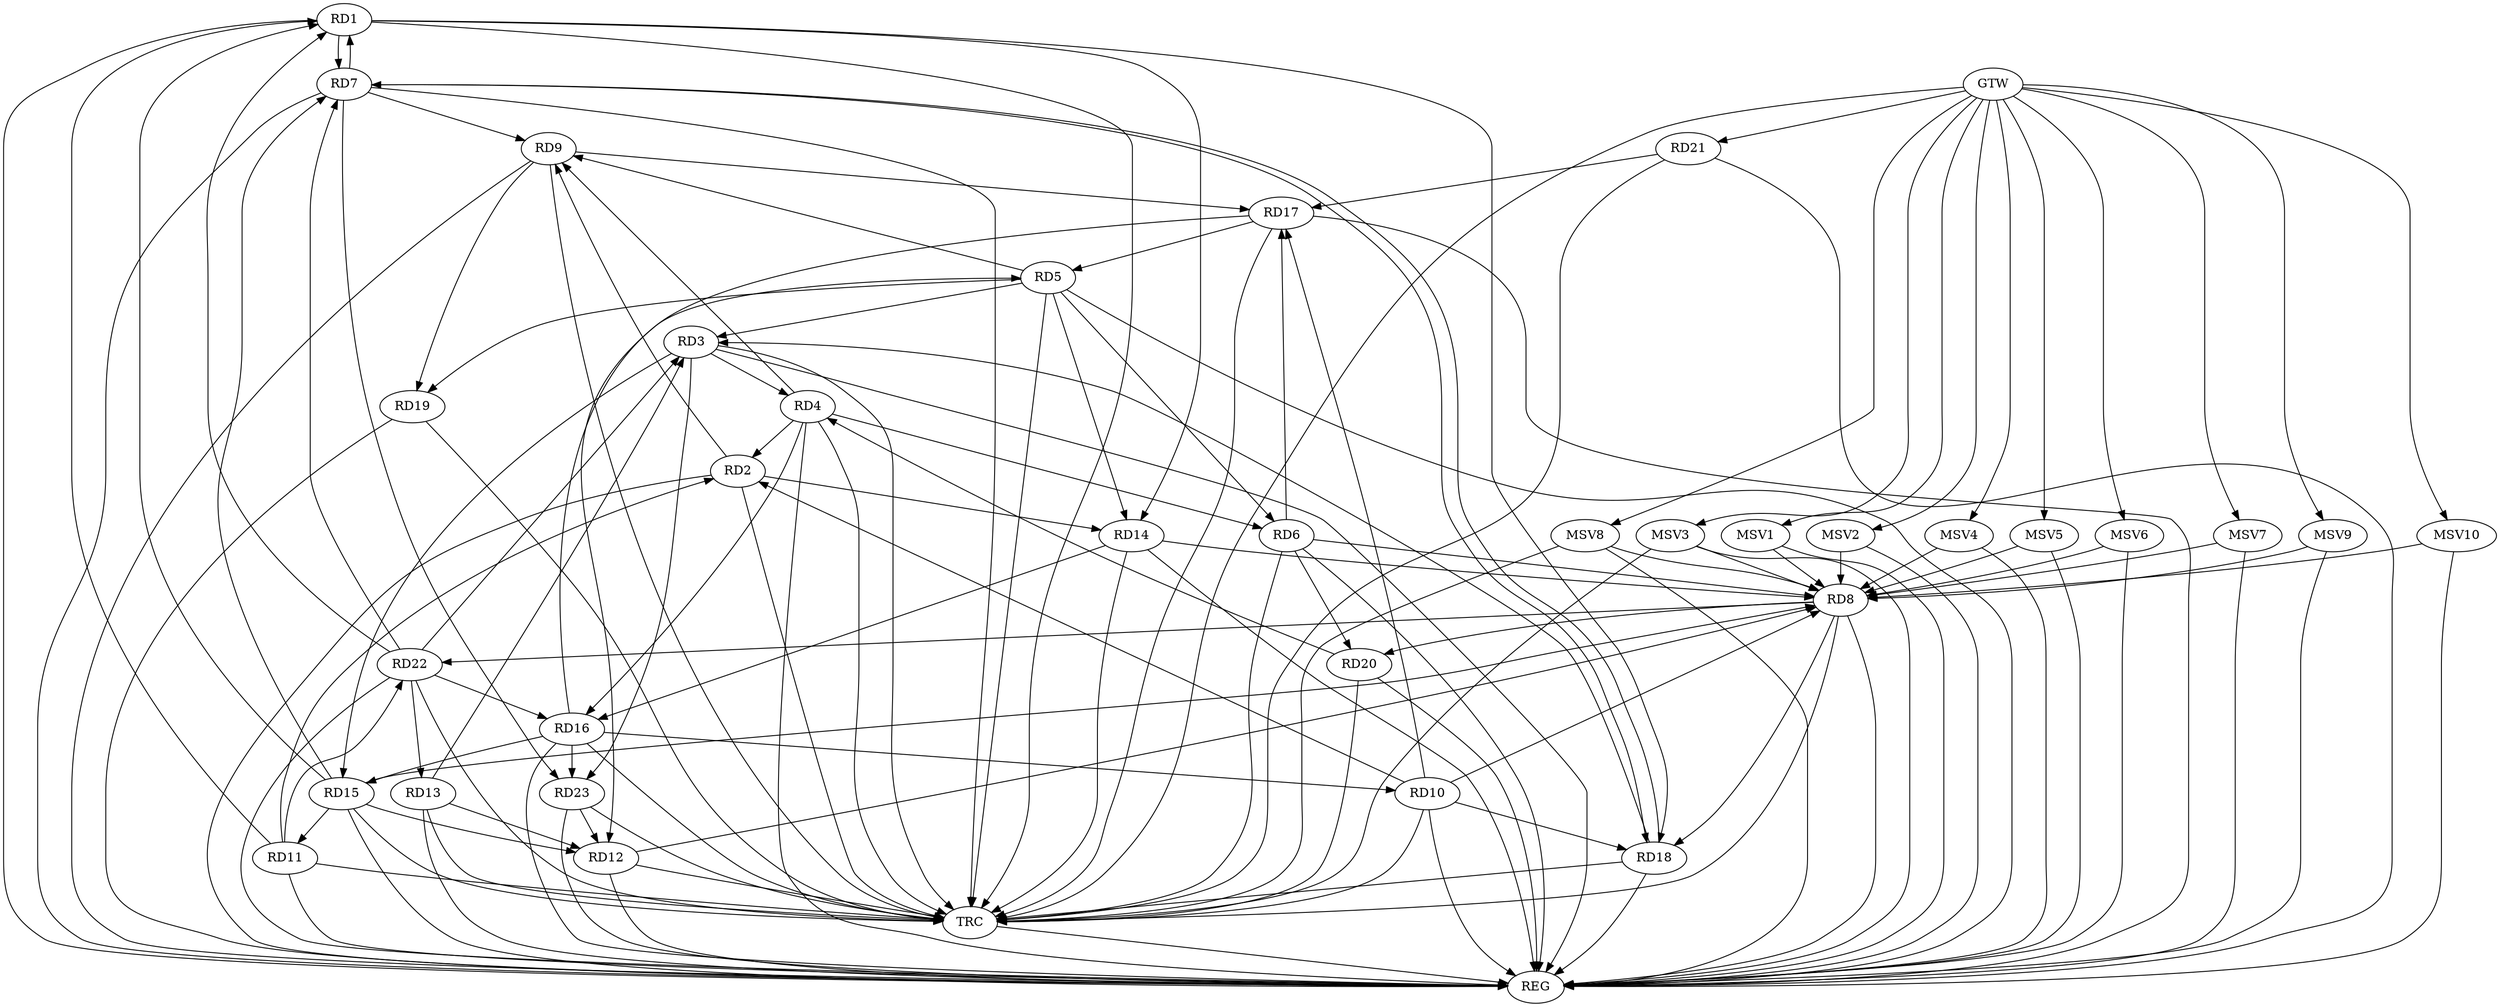 strict digraph G {
  RD1 [ label="RD1" ];
  RD2 [ label="RD2" ];
  RD3 [ label="RD3" ];
  RD4 [ label="RD4" ];
  RD5 [ label="RD5" ];
  RD6 [ label="RD6" ];
  RD7 [ label="RD7" ];
  RD8 [ label="RD8" ];
  RD9 [ label="RD9" ];
  RD10 [ label="RD10" ];
  RD11 [ label="RD11" ];
  RD12 [ label="RD12" ];
  RD13 [ label="RD13" ];
  RD14 [ label="RD14" ];
  RD15 [ label="RD15" ];
  RD16 [ label="RD16" ];
  RD17 [ label="RD17" ];
  RD18 [ label="RD18" ];
  RD19 [ label="RD19" ];
  RD20 [ label="RD20" ];
  RD21 [ label="RD21" ];
  RD22 [ label="RD22" ];
  RD23 [ label="RD23" ];
  GTW [ label="GTW" ];
  REG [ label="REG" ];
  TRC [ label="TRC" ];
  MSV1 [ label="MSV1" ];
  MSV2 [ label="MSV2" ];
  MSV3 [ label="MSV3" ];
  MSV4 [ label="MSV4" ];
  MSV5 [ label="MSV5" ];
  MSV6 [ label="MSV6" ];
  MSV7 [ label="MSV7" ];
  MSV8 [ label="MSV8" ];
  MSV9 [ label="MSV9" ];
  MSV10 [ label="MSV10" ];
  RD1 -> RD7;
  RD7 -> RD1;
  RD11 -> RD1;
  RD1 -> RD14;
  RD15 -> RD1;
  RD1 -> RD18;
  RD22 -> RD1;
  RD4 -> RD2;
  RD2 -> RD9;
  RD10 -> RD2;
  RD11 -> RD2;
  RD2 -> RD14;
  RD3 -> RD4;
  RD5 -> RD3;
  RD13 -> RD3;
  RD3 -> RD15;
  RD18 -> RD3;
  RD22 -> RD3;
  RD3 -> RD23;
  RD4 -> RD6;
  RD4 -> RD9;
  RD4 -> RD16;
  RD20 -> RD4;
  RD5 -> RD6;
  RD5 -> RD9;
  RD5 -> RD14;
  RD16 -> RD5;
  RD17 -> RD5;
  RD5 -> RD19;
  RD6 -> RD8;
  RD6 -> RD17;
  RD6 -> RD20;
  RD7 -> RD9;
  RD15 -> RD7;
  RD7 -> RD18;
  RD18 -> RD7;
  RD22 -> RD7;
  RD7 -> RD23;
  RD10 -> RD8;
  RD12 -> RD8;
  RD14 -> RD8;
  RD15 -> RD8;
  RD8 -> RD18;
  RD8 -> RD20;
  RD8 -> RD22;
  RD9 -> RD17;
  RD9 -> RD19;
  RD16 -> RD10;
  RD10 -> RD17;
  RD10 -> RD18;
  RD15 -> RD11;
  RD11 -> RD22;
  RD13 -> RD12;
  RD15 -> RD12;
  RD17 -> RD12;
  RD23 -> RD12;
  RD22 -> RD13;
  RD14 -> RD16;
  RD16 -> RD15;
  RD22 -> RD16;
  RD16 -> RD23;
  RD21 -> RD17;
  GTW -> RD21;
  RD1 -> REG;
  RD2 -> REG;
  RD3 -> REG;
  RD4 -> REG;
  RD5 -> REG;
  RD6 -> REG;
  RD7 -> REG;
  RD8 -> REG;
  RD9 -> REG;
  RD10 -> REG;
  RD11 -> REG;
  RD12 -> REG;
  RD13 -> REG;
  RD14 -> REG;
  RD15 -> REG;
  RD16 -> REG;
  RD17 -> REG;
  RD18 -> REG;
  RD19 -> REG;
  RD20 -> REG;
  RD21 -> REG;
  RD22 -> REG;
  RD23 -> REG;
  RD1 -> TRC;
  RD2 -> TRC;
  RD3 -> TRC;
  RD4 -> TRC;
  RD5 -> TRC;
  RD6 -> TRC;
  RD7 -> TRC;
  RD8 -> TRC;
  RD9 -> TRC;
  RD10 -> TRC;
  RD11 -> TRC;
  RD12 -> TRC;
  RD13 -> TRC;
  RD14 -> TRC;
  RD15 -> TRC;
  RD16 -> TRC;
  RD17 -> TRC;
  RD18 -> TRC;
  RD19 -> TRC;
  RD20 -> TRC;
  RD21 -> TRC;
  RD22 -> TRC;
  RD23 -> TRC;
  GTW -> TRC;
  TRC -> REG;
  MSV1 -> RD8;
  GTW -> MSV1;
  MSV1 -> REG;
  MSV2 -> RD8;
  GTW -> MSV2;
  MSV2 -> REG;
  MSV3 -> RD8;
  GTW -> MSV3;
  MSV3 -> REG;
  MSV3 -> TRC;
  MSV4 -> RD8;
  GTW -> MSV4;
  MSV4 -> REG;
  MSV5 -> RD8;
  GTW -> MSV5;
  MSV5 -> REG;
  MSV6 -> RD8;
  MSV7 -> RD8;
  MSV8 -> RD8;
  MSV9 -> RD8;
  GTW -> MSV6;
  MSV6 -> REG;
  GTW -> MSV7;
  MSV7 -> REG;
  GTW -> MSV8;
  MSV8 -> REG;
  MSV8 -> TRC;
  GTW -> MSV9;
  MSV9 -> REG;
  MSV10 -> RD8;
  GTW -> MSV10;
  MSV10 -> REG;
}
